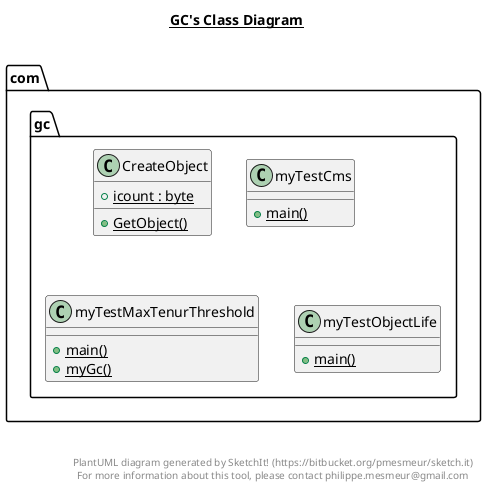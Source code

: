 @startuml

title __GC's Class Diagram__\n

  namespace com.gc {
    class com.gc.CreateObject {
        {static} + icount : byte
        {static} + GetObject()
    }
  }
  

  namespace com.gc {
    class com.gc.myTestCms {
        {static} + main()
    }
  }
  

  namespace com.gc {
    class com.gc.myTestMaxTenurThreshold {
        {static} + main()
        {static} + myGc()
    }
  }
  

  namespace com.gc {
    class com.gc.myTestObjectLife {
        {static} + main()
    }
  }
  



right footer


PlantUML diagram generated by SketchIt! (https://bitbucket.org/pmesmeur/sketch.it)
For more information about this tool, please contact philippe.mesmeur@gmail.com
endfooter

@enduml
